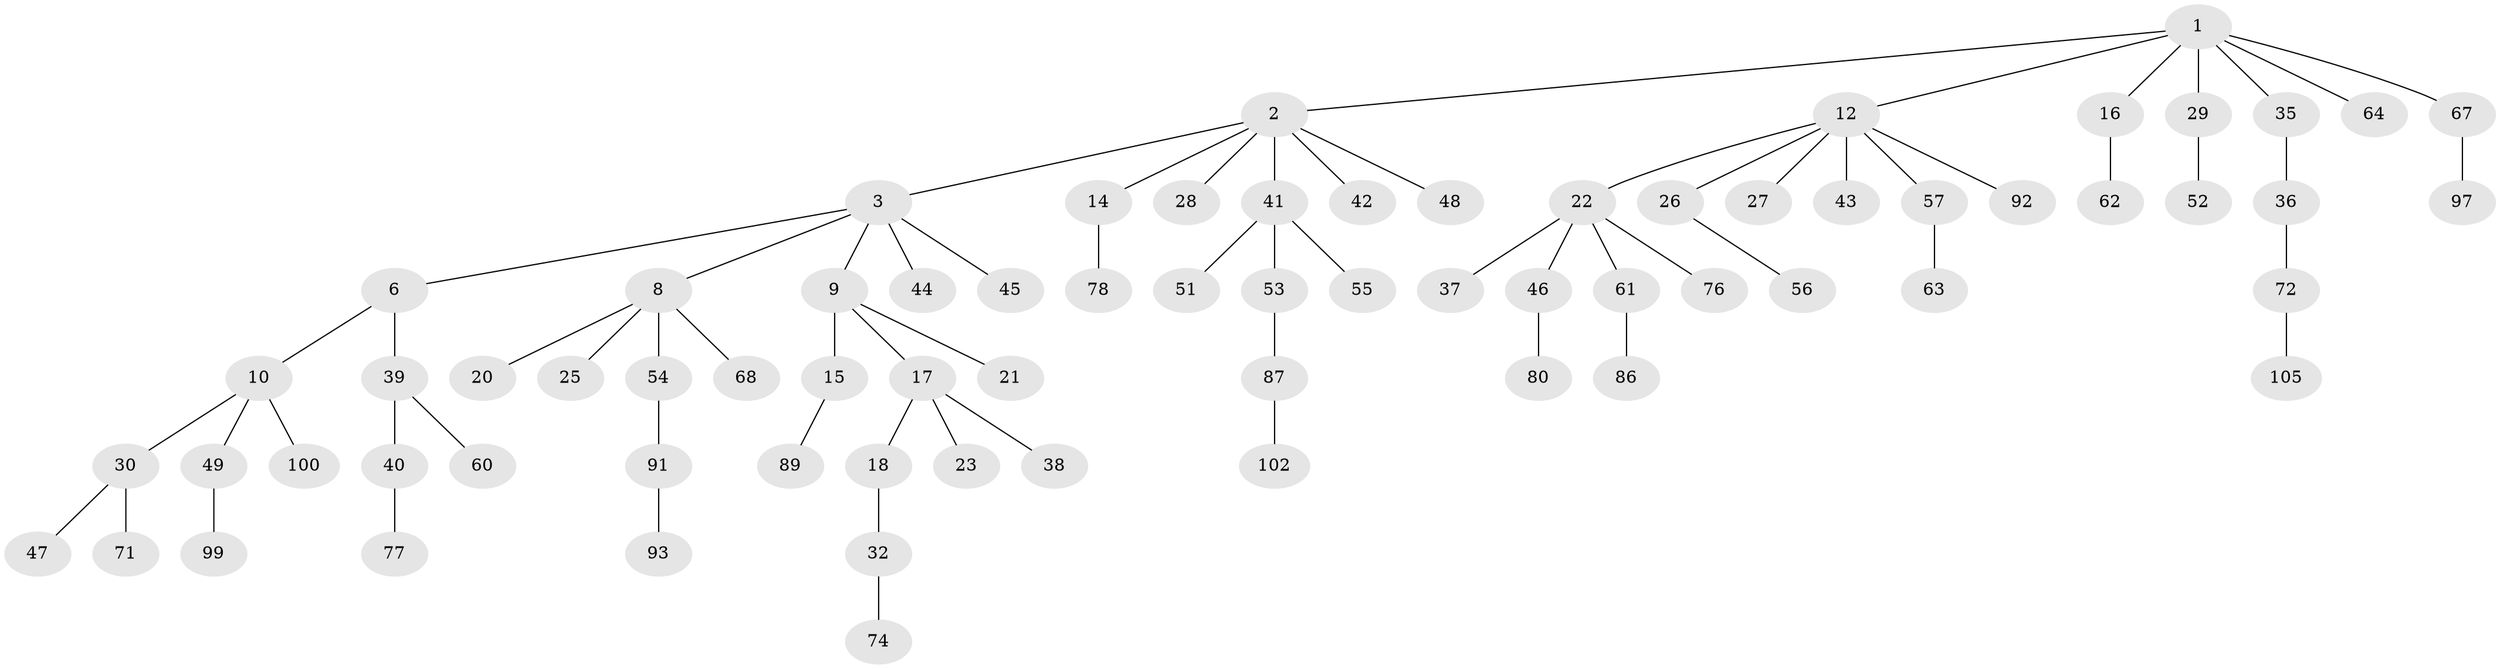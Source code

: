 // original degree distribution, {6: 0.027522935779816515, 3: 0.1926605504587156, 2: 0.22935779816513763, 5: 0.03669724770642202, 4: 0.027522935779816515, 1: 0.48623853211009177}
// Generated by graph-tools (version 1.1) at 2025/11/02/27/25 16:11:25]
// undirected, 71 vertices, 70 edges
graph export_dot {
graph [start="1"]
  node [color=gray90,style=filled];
  1 [super="+5"];
  2 [super="+4"];
  3;
  6 [super="+7"];
  8 [super="+13"];
  9 [super="+11"];
  10 [super="+19"];
  12 [super="+24"];
  14 [super="+33"];
  15 [super="+88"];
  16 [super="+82"];
  17 [super="+107"];
  18;
  20 [super="+103"];
  21;
  22 [super="+31"];
  23;
  25;
  26 [super="+98"];
  27;
  28 [super="+96"];
  29;
  30 [super="+34"];
  32 [super="+50"];
  35;
  36 [super="+59"];
  37;
  38;
  39 [super="+108"];
  40 [super="+66"];
  41 [super="+69"];
  42;
  43;
  44;
  45 [super="+104"];
  46 [super="+65"];
  47 [super="+58"];
  48;
  49 [super="+70"];
  51 [super="+90"];
  52 [super="+73"];
  53 [super="+85"];
  54;
  55;
  56;
  57 [super="+83"];
  60;
  61;
  62;
  63 [super="+81"];
  64 [super="+84"];
  67 [super="+79"];
  68;
  71;
  72 [super="+75"];
  74;
  76 [super="+95"];
  77;
  78;
  80;
  86;
  87 [super="+101"];
  89 [super="+109"];
  91 [super="+94"];
  92;
  93;
  97;
  99 [super="+106"];
  100;
  102;
  105;
  1 -- 2;
  1 -- 12;
  1 -- 16;
  1 -- 35;
  1 -- 67;
  1 -- 64;
  1 -- 29;
  2 -- 3;
  2 -- 14;
  2 -- 28;
  2 -- 42;
  2 -- 48;
  2 -- 41;
  3 -- 6;
  3 -- 8;
  3 -- 9;
  3 -- 44;
  3 -- 45;
  6 -- 10;
  6 -- 39;
  8 -- 20;
  8 -- 25;
  8 -- 68;
  8 -- 54;
  9 -- 17;
  9 -- 21;
  9 -- 15;
  10 -- 100;
  10 -- 49;
  10 -- 30;
  12 -- 22;
  12 -- 57;
  12 -- 92;
  12 -- 27;
  12 -- 26;
  12 -- 43;
  14 -- 78;
  15 -- 89;
  16 -- 62;
  17 -- 18;
  17 -- 23;
  17 -- 38;
  18 -- 32;
  22 -- 46;
  22 -- 61;
  22 -- 76;
  22 -- 37;
  26 -- 56;
  29 -- 52;
  30 -- 47;
  30 -- 71;
  32 -- 74;
  35 -- 36;
  36 -- 72;
  39 -- 40;
  39 -- 60;
  40 -- 77;
  41 -- 51;
  41 -- 53;
  41 -- 55;
  46 -- 80;
  49 -- 99;
  53 -- 87;
  54 -- 91;
  57 -- 63;
  61 -- 86;
  67 -- 97;
  72 -- 105;
  87 -- 102;
  91 -- 93;
}
